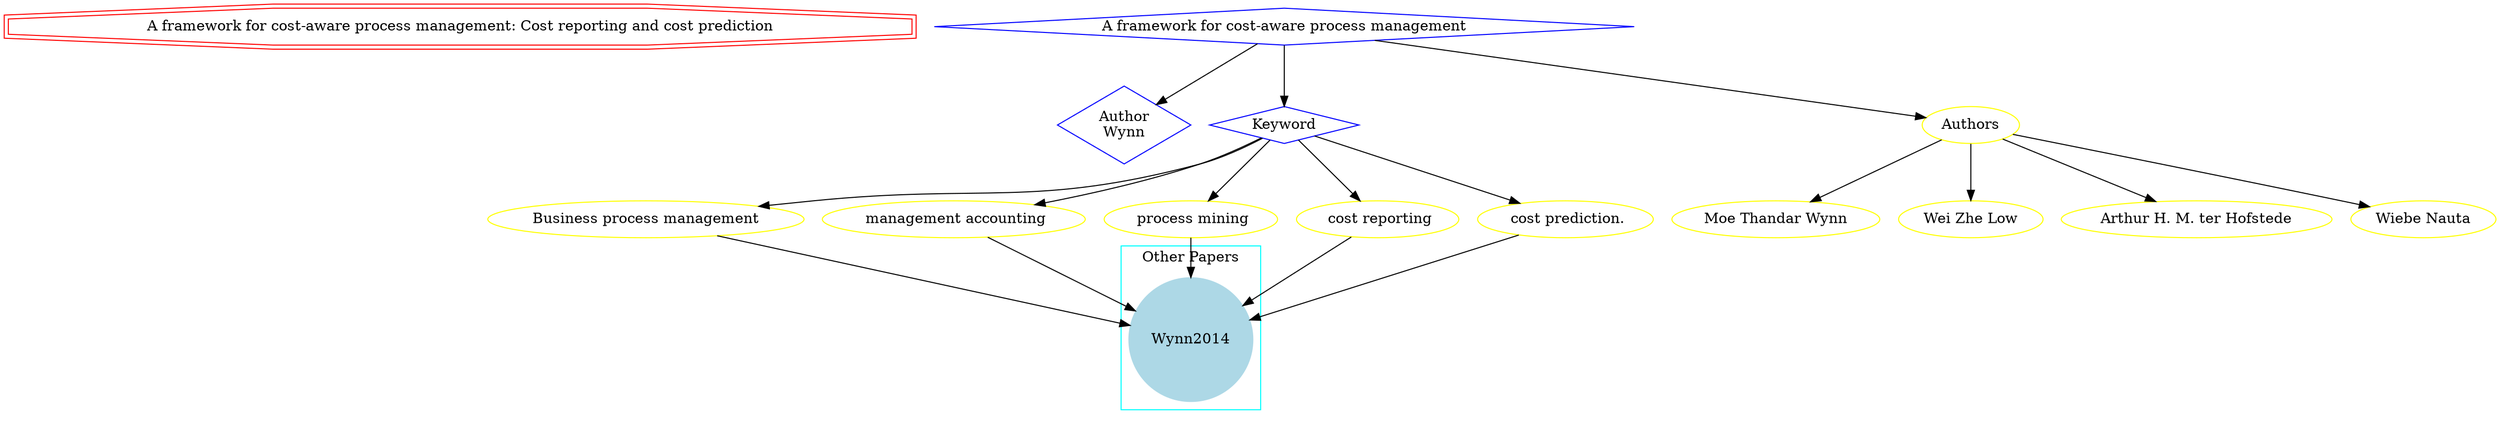 strict digraph mind_map76 {
	node [color=red shape=doubleoctagon]
	"A framework for cost-aware process management: Cost reporting and cost prediction"
	node [color=blue shape=diamond]
	"Author
Wynn"
	Keyword
	"A framework for cost-aware process management":" Cost reporting and cost prediction" -> "Author
Wynn"
	"A framework for cost-aware process management":" Cost reporting and cost prediction" -> Keyword
	node [color=yellow shape=ellipse]
	"Business process management"
	Keyword -> "Business process management"
	" management accounting"
	Keyword -> " management accounting"
	" process mining"
	Keyword -> " process mining"
	" cost reporting"
	Keyword -> " cost reporting"
	" cost prediction."
	Keyword -> " cost prediction."
	subgraph cluster_0 {
		node [style=filled]
		node [color=lightblue shape=circle]
		label="Other Papers"
		color=cyan
		Wynn2014
	}
	"Business process management" -> Wynn2014
	" management accounting" -> Wynn2014
	" process mining" -> Wynn2014
	" cost reporting" -> Wynn2014
	" cost prediction." -> Wynn2014
	"A framework for cost-aware process management":" Cost reporting and cost prediction" -> Authors
	Authors -> "Moe Thandar Wynn"
	Authors -> "Wei Zhe Low"
	Authors -> "Arthur H. M. ter Hofstede"
	Authors -> "Wiebe Nauta"
}
